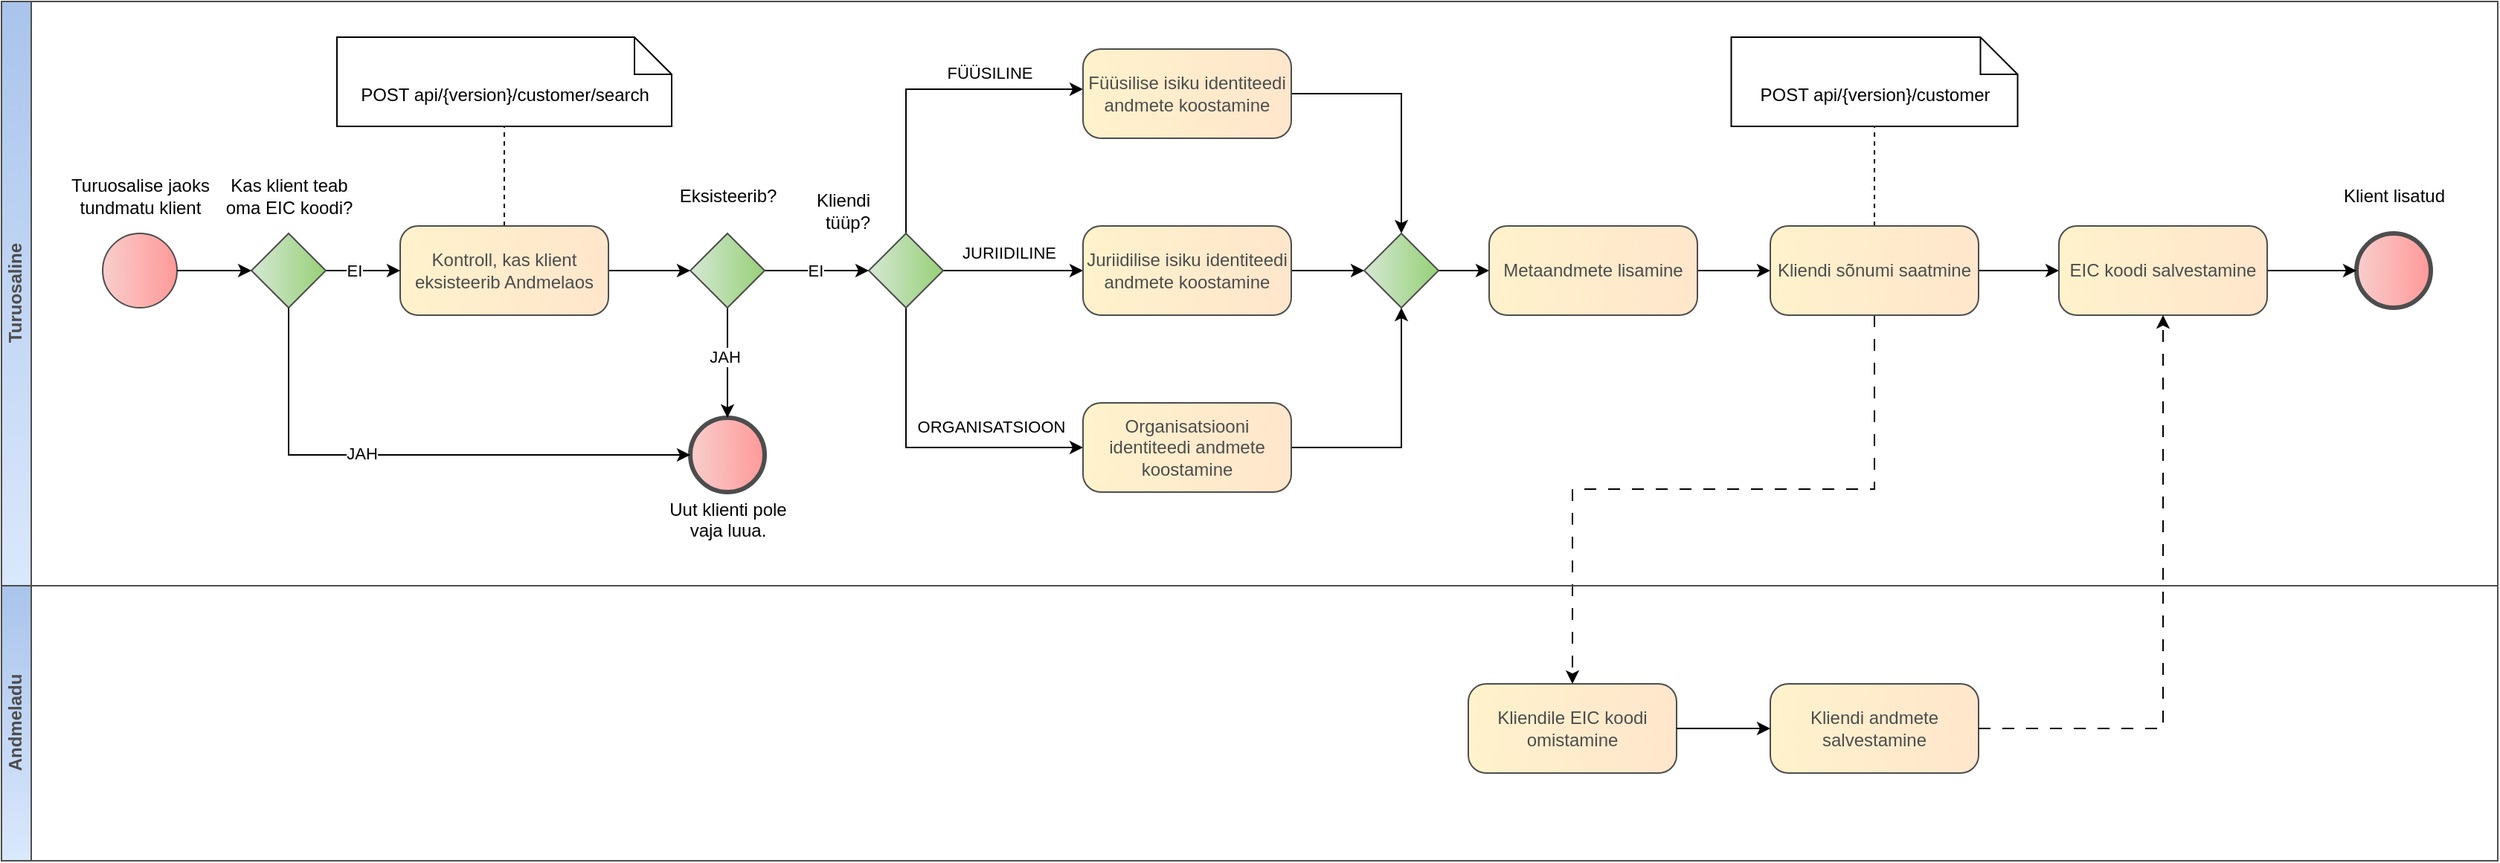 <mxfile version="22.1.21" type="device" pages="4">
  <diagram name="Kliendi registreerimine" id="mWgLWQcJlh2I8fbo6CLW">
    <mxGraphModel dx="2583" dy="1278" grid="0" gridSize="10" guides="1" tooltips="1" connect="1" arrows="1" fold="1" page="0" pageScale="1" pageWidth="827" pageHeight="1169" math="0" shadow="0">
      <root>
        <mxCell id="0" />
        <mxCell id="1" parent="0" />
        <mxCell id="TB3dERif4_N3oKX3jccL-1" value="Turuosalise jaoks&lt;br&gt;tundmatu klient" style="points=[[0.145,0.145,0],[0.5,0,0],[0.855,0.145,0],[1,0.5,0],[0.855,0.855,0],[0.5,1,0],[0.145,0.855,0],[0,0.5,0]];shape=mxgraph.bpmn.event;html=1;verticalLabelPosition=top;verticalAlign=middle;align=center;perimeter=ellipsePerimeter;outlineConnect=0;aspect=fixed;outline=standard;symbol=general;fillColor=#f8cecc;strokeColor=#4D4D4D;rounded=1;shadow=0;strokeWidth=1;gradientColor=#FF9999;gradientDirection=east;spacingBottom=0;labelPosition=center;" vertex="1" parent="1">
          <mxGeometry x="-132" y="271" width="50" height="50" as="geometry" />
        </mxCell>
        <mxCell id="TB3dERif4_N3oKX3jccL-2" value="Klient lisatud" style="points=[[0.145,0.145,0],[0.5,0,0],[0.855,0.145,0],[1,0.5,0],[0.855,0.855,0],[0.5,1,0],[0.145,0.855,0],[0,0.5,0]];shape=mxgraph.bpmn.event;html=1;verticalLabelPosition=top;labelBackgroundColor=#ffffff;verticalAlign=middle;align=center;perimeter=ellipsePerimeter;outlineConnect=0;aspect=fixed;outline=end;symbol=terminate2;fontFamily=Helvetica;fontSize=12;fontColor=#000000;fillColor=#f8cecc;strokeColor=#4D4D4D;rounded=1;shadow=0;strokeWidth=1;gradientColor=#FF9999;gradientDirection=east;spacing=0;spacingTop=0;spacingLeft=0;spacingBottom=0;labelPosition=center;" vertex="1" parent="1">
          <mxGeometry x="1383" y="271" width="50" height="50" as="geometry" />
        </mxCell>
        <mxCell id="TB3dERif4_N3oKX3jccL-3" value="POST api/{version}/customer/search" style="shape=note2;boundedLbl=1;whiteSpace=wrap;html=1;size=25;verticalAlign=top;align=center;" vertex="1" parent="1">
          <mxGeometry x="25.5" y="139" width="225" height="60" as="geometry" />
        </mxCell>
        <mxCell id="TB3dERif4_N3oKX3jccL-25" style="edgeStyle=orthogonalEdgeStyle;rounded=0;orthogonalLoop=1;jettySize=auto;html=1;" edge="1" parent="1" source="TB3dERif4_N3oKX3jccL-4" target="TB3dERif4_N3oKX3jccL-23">
          <mxGeometry relative="1" as="geometry" />
        </mxCell>
        <mxCell id="TB3dERif4_N3oKX3jccL-29" value="JURIIDILINE" style="edgeLabel;html=1;align=center;verticalAlign=middle;resizable=0;points=[];" vertex="1" connectable="0" parent="TB3dERif4_N3oKX3jccL-25">
          <mxGeometry x="-0.193" y="2" relative="1" as="geometry">
            <mxPoint x="6" y="-10" as="offset" />
          </mxGeometry>
        </mxCell>
        <mxCell id="TB3dERif4_N3oKX3jccL-26" style="edgeStyle=orthogonalEdgeStyle;rounded=0;orthogonalLoop=1;jettySize=auto;html=1;" edge="1" parent="1" source="TB3dERif4_N3oKX3jccL-4" target="TB3dERif4_N3oKX3jccL-22">
          <mxGeometry relative="1" as="geometry">
            <Array as="points">
              <mxPoint x="408" y="174" />
            </Array>
          </mxGeometry>
        </mxCell>
        <mxCell id="TB3dERif4_N3oKX3jccL-28" value="FÜÜSILINE" style="edgeLabel;html=1;align=center;verticalAlign=middle;resizable=0;points=[];" vertex="1" connectable="0" parent="TB3dERif4_N3oKX3jccL-26">
          <mxGeometry x="0.309" relative="1" as="geometry">
            <mxPoint x="11" y="-11" as="offset" />
          </mxGeometry>
        </mxCell>
        <mxCell id="TB3dERif4_N3oKX3jccL-27" style="edgeStyle=orthogonalEdgeStyle;rounded=0;orthogonalLoop=1;jettySize=auto;html=1;" edge="1" parent="1" source="TB3dERif4_N3oKX3jccL-4" target="TB3dERif4_N3oKX3jccL-24">
          <mxGeometry relative="1" as="geometry">
            <Array as="points">
              <mxPoint x="408" y="415" />
            </Array>
          </mxGeometry>
        </mxCell>
        <mxCell id="TB3dERif4_N3oKX3jccL-30" value="ORGANISATSIOON" style="edgeLabel;html=1;align=center;verticalAlign=middle;resizable=0;points=[];" vertex="1" connectable="0" parent="TB3dERif4_N3oKX3jccL-27">
          <mxGeometry x="0.312" relative="1" as="geometry">
            <mxPoint x="11" y="-14" as="offset" />
          </mxGeometry>
        </mxCell>
        <mxCell id="TB3dERif4_N3oKX3jccL-4" value="Kliendi&lt;br&gt;&amp;nbsp;tüüp?" style="points=[[0.25,0.25,0],[0.5,0,0],[0.75,0.25,0],[1,0.5,0],[0.75,0.75,0],[0.5,1,0],[0.25,0.75,0],[0,0.5,0]];shape=mxgraph.bpmn.gateway2;html=1;verticalLabelPosition=top;labelBackgroundColor=#ffffff;verticalAlign=bottom;align=right;perimeter=rhombusPerimeter;outlineConnect=0;outline=none;symbol=none;fontFamily=Helvetica;fontSize=12;fontColor=#000000;fillColor=#D5E8D4;strokeColor=#4D4D4D;rounded=0;shadow=0;gradientColor=#97D077;gradientDirection=east;spacing=0;labelPosition=left;" vertex="1" parent="1">
          <mxGeometry x="383" y="271" width="50" height="50" as="geometry" />
        </mxCell>
        <mxCell id="TB3dERif4_N3oKX3jccL-15" style="edgeStyle=orthogonalEdgeStyle;rounded=0;orthogonalLoop=1;jettySize=auto;html=1;" edge="1" parent="1" source="TB3dERif4_N3oKX3jccL-6" target="TB3dERif4_N3oKX3jccL-14">
          <mxGeometry relative="1" as="geometry" />
        </mxCell>
        <mxCell id="TB3dERif4_N3oKX3jccL-19" style="edgeStyle=orthogonalEdgeStyle;rounded=0;orthogonalLoop=1;jettySize=auto;html=1;dashed=1;endArrow=none;endFill=0;" edge="1" parent="1" source="TB3dERif4_N3oKX3jccL-6" target="TB3dERif4_N3oKX3jccL-3">
          <mxGeometry relative="1" as="geometry" />
        </mxCell>
        <mxCell id="TB3dERif4_N3oKX3jccL-6" value="Kontroll, kas klient eksisteerib Andmelaos" style="rounded=1;whiteSpace=wrap;html=1;arcSize=20;fillColor=#fff2cc;strokeColor=#4D4D4D;shadow=0;fontColor=#4D4D4D;gradientColor=#FFE6CC;gradientDirection=east;glass=0;collapsible=0;backgroundOutline=0;enumerate=0;labelBackgroundColor=none;labelBorderColor=none;strokeWidth=1;" vertex="1" parent="1">
          <mxGeometry x="68" y="266" width="140" height="60" as="geometry">
            <mxRectangle x="340" y="420" width="90" height="30" as="alternateBounds" />
          </mxGeometry>
        </mxCell>
        <mxCell id="TB3dERif4_N3oKX3jccL-12" style="edgeStyle=orthogonalEdgeStyle;rounded=0;orthogonalLoop=1;jettySize=auto;html=1;" edge="1" parent="1" source="TB3dERif4_N3oKX3jccL-7" target="TB3dERif4_N3oKX3jccL-6">
          <mxGeometry relative="1" as="geometry" />
        </mxCell>
        <mxCell id="TB3dERif4_N3oKX3jccL-13" value="EI" style="edgeLabel;html=1;align=center;verticalAlign=middle;resizable=0;points=[];" vertex="1" connectable="0" parent="TB3dERif4_N3oKX3jccL-12">
          <mxGeometry x="-0.255" relative="1" as="geometry">
            <mxPoint as="offset" />
          </mxGeometry>
        </mxCell>
        <mxCell id="TB3dERif4_N3oKX3jccL-7" value="Kas klient teab&lt;br&gt;oma EIC koodi?" style="points=[[0.25,0.25,0],[0.5,0,0],[0.75,0.25,0],[1,0.5,0],[0.75,0.75,0],[0.5,1,0],[0.25,0.75,0],[0,0.5,0]];shape=mxgraph.bpmn.gateway2;html=1;verticalLabelPosition=top;labelBackgroundColor=#ffffff;verticalAlign=middle;align=center;perimeter=rhombusPerimeter;outlineConnect=0;outline=none;symbol=none;fontFamily=Helvetica;fontSize=12;fontColor=#000000;fillColor=#D5E8D4;strokeColor=#4D4D4D;rounded=0;shadow=0;gradientColor=#97D077;gradientDirection=east;spacing=0;labelPosition=center;" vertex="1" parent="1">
          <mxGeometry x="-32" y="271" width="50" height="50" as="geometry" />
        </mxCell>
        <mxCell id="TB3dERif4_N3oKX3jccL-8" style="edgeStyle=orthogonalEdgeStyle;rounded=0;orthogonalLoop=1;jettySize=auto;html=1;entryX=0;entryY=0.5;entryDx=0;entryDy=0;entryPerimeter=0;" edge="1" parent="1" source="TB3dERif4_N3oKX3jccL-1" target="TB3dERif4_N3oKX3jccL-7">
          <mxGeometry relative="1" as="geometry" />
        </mxCell>
        <mxCell id="TB3dERif4_N3oKX3jccL-9" value="Uut klienti pole &lt;br&gt;vaja luua." style="points=[[0.145,0.145,0],[0.5,0,0],[0.855,0.145,0],[1,0.5,0],[0.855,0.855,0],[0.5,1,0],[0.145,0.855,0],[0,0.5,0]];shape=mxgraph.bpmn.event;html=1;verticalLabelPosition=bottom;labelBackgroundColor=#ffffff;verticalAlign=top;align=center;perimeter=ellipsePerimeter;outlineConnect=0;aspect=fixed;outline=end;symbol=terminate2;fontFamily=Helvetica;fontSize=12;fontColor=#000000;fillColor=#f8cecc;strokeColor=#4D4D4D;rounded=1;shadow=0;strokeWidth=1;gradientColor=#FF9999;gradientDirection=east;spacing=0;spacingTop=0;spacingLeft=0;spacingBottom=0;labelPosition=center;" vertex="1" parent="1">
          <mxGeometry x="263" y="395" width="50" height="50" as="geometry" />
        </mxCell>
        <mxCell id="TB3dERif4_N3oKX3jccL-10" style="edgeStyle=orthogonalEdgeStyle;rounded=0;orthogonalLoop=1;jettySize=auto;html=1;" edge="1" parent="1" source="TB3dERif4_N3oKX3jccL-7" target="TB3dERif4_N3oKX3jccL-9">
          <mxGeometry relative="1" as="geometry">
            <Array as="points">
              <mxPoint x="-7" y="420" />
            </Array>
          </mxGeometry>
        </mxCell>
        <mxCell id="TB3dERif4_N3oKX3jccL-11" value="JAH" style="edgeLabel;html=1;align=center;verticalAlign=middle;resizable=0;points=[];" vertex="1" connectable="0" parent="TB3dERif4_N3oKX3jccL-10">
          <mxGeometry x="-0.198" y="1" relative="1" as="geometry">
            <mxPoint as="offset" />
          </mxGeometry>
        </mxCell>
        <mxCell id="TB3dERif4_N3oKX3jccL-17" style="edgeStyle=orthogonalEdgeStyle;rounded=0;orthogonalLoop=1;jettySize=auto;html=1;" edge="1" parent="1" source="TB3dERif4_N3oKX3jccL-14" target="TB3dERif4_N3oKX3jccL-9">
          <mxGeometry relative="1" as="geometry" />
        </mxCell>
        <mxCell id="TB3dERif4_N3oKX3jccL-18" value="JAH" style="edgeLabel;html=1;align=center;verticalAlign=middle;resizable=0;points=[];" vertex="1" connectable="0" parent="TB3dERif4_N3oKX3jccL-17">
          <mxGeometry x="-0.114" y="-2" relative="1" as="geometry">
            <mxPoint as="offset" />
          </mxGeometry>
        </mxCell>
        <mxCell id="TB3dERif4_N3oKX3jccL-20" style="edgeStyle=orthogonalEdgeStyle;rounded=0;orthogonalLoop=1;jettySize=auto;html=1;" edge="1" parent="1" source="TB3dERif4_N3oKX3jccL-14" target="TB3dERif4_N3oKX3jccL-4">
          <mxGeometry relative="1" as="geometry" />
        </mxCell>
        <mxCell id="TB3dERif4_N3oKX3jccL-21" value="EI" style="edgeLabel;html=1;align=center;verticalAlign=middle;resizable=0;points=[];" vertex="1" connectable="0" parent="TB3dERif4_N3oKX3jccL-20">
          <mxGeometry x="-0.042" relative="1" as="geometry">
            <mxPoint as="offset" />
          </mxGeometry>
        </mxCell>
        <mxCell id="TB3dERif4_N3oKX3jccL-14" value="Eksisteerib?" style="points=[[0.25,0.25,0],[0.5,0,0],[0.75,0.25,0],[1,0.5,0],[0.75,0.75,0],[0.5,1,0],[0.25,0.75,0],[0,0.5,0]];shape=mxgraph.bpmn.gateway2;html=1;verticalLabelPosition=top;labelBackgroundColor=#ffffff;verticalAlign=middle;align=center;perimeter=rhombusPerimeter;outlineConnect=0;outline=none;symbol=none;fontFamily=Helvetica;fontSize=12;fontColor=#000000;fillColor=#D5E8D4;strokeColor=#4D4D4D;rounded=0;shadow=0;gradientColor=#97D077;gradientDirection=east;spacing=0;labelPosition=center;" vertex="1" parent="1">
          <mxGeometry x="263" y="271" width="50" height="50" as="geometry" />
        </mxCell>
        <mxCell id="TB3dERif4_N3oKX3jccL-47" style="edgeStyle=orthogonalEdgeStyle;rounded=0;orthogonalLoop=1;jettySize=auto;html=1;" edge="1" parent="1" source="TB3dERif4_N3oKX3jccL-22" target="TB3dERif4_N3oKX3jccL-45">
          <mxGeometry relative="1" as="geometry" />
        </mxCell>
        <mxCell id="TB3dERif4_N3oKX3jccL-22" value="Füüsilise isiku identiteedi andmete koostamine" style="rounded=1;whiteSpace=wrap;html=1;arcSize=20;fillColor=#fff2cc;strokeColor=#4D4D4D;shadow=0;fontColor=#4D4D4D;gradientColor=#FFE6CC;gradientDirection=east;glass=0;collapsible=0;backgroundOutline=0;enumerate=0;labelBackgroundColor=none;labelBorderColor=none;strokeWidth=1;" vertex="1" parent="1">
          <mxGeometry x="527" y="147" width="140" height="60" as="geometry">
            <mxRectangle x="340" y="420" width="90" height="30" as="alternateBounds" />
          </mxGeometry>
        </mxCell>
        <mxCell id="TB3dERif4_N3oKX3jccL-46" style="edgeStyle=orthogonalEdgeStyle;rounded=0;orthogonalLoop=1;jettySize=auto;html=1;" edge="1" parent="1" source="TB3dERif4_N3oKX3jccL-23" target="TB3dERif4_N3oKX3jccL-45">
          <mxGeometry relative="1" as="geometry" />
        </mxCell>
        <mxCell id="TB3dERif4_N3oKX3jccL-23" value="Juriidilise isiku identiteedi andmete koostamine" style="rounded=1;whiteSpace=wrap;html=1;arcSize=20;fillColor=#fff2cc;strokeColor=#4D4D4D;shadow=0;fontColor=#4D4D4D;gradientColor=#FFE6CC;gradientDirection=east;glass=0;collapsible=0;backgroundOutline=0;enumerate=0;labelBackgroundColor=none;labelBorderColor=none;strokeWidth=1;" vertex="1" parent="1">
          <mxGeometry x="527" y="266" width="140" height="60" as="geometry">
            <mxRectangle x="340" y="420" width="90" height="30" as="alternateBounds" />
          </mxGeometry>
        </mxCell>
        <mxCell id="TB3dERif4_N3oKX3jccL-48" style="edgeStyle=orthogonalEdgeStyle;rounded=0;orthogonalLoop=1;jettySize=auto;html=1;" edge="1" parent="1" source="TB3dERif4_N3oKX3jccL-24" target="TB3dERif4_N3oKX3jccL-45">
          <mxGeometry relative="1" as="geometry" />
        </mxCell>
        <mxCell id="TB3dERif4_N3oKX3jccL-24" value="Organisatsiooni identiteedi andmete koostamine" style="rounded=1;whiteSpace=wrap;html=1;arcSize=20;fillColor=#fff2cc;strokeColor=#4D4D4D;shadow=0;fontColor=#4D4D4D;gradientColor=#FFE6CC;gradientDirection=east;glass=0;collapsible=0;backgroundOutline=0;enumerate=0;labelBackgroundColor=none;labelBorderColor=none;strokeWidth=1;" vertex="1" parent="1">
          <mxGeometry x="527" y="385" width="140" height="60" as="geometry">
            <mxRectangle x="340" y="420" width="90" height="30" as="alternateBounds" />
          </mxGeometry>
        </mxCell>
        <mxCell id="TB3dERif4_N3oKX3jccL-35" style="edgeStyle=orthogonalEdgeStyle;rounded=0;orthogonalLoop=1;jettySize=auto;html=1;" edge="1" parent="1" source="TB3dERif4_N3oKX3jccL-31">
          <mxGeometry relative="1" as="geometry">
            <mxPoint x="822" y="107" as="targetPoint" />
          </mxGeometry>
        </mxCell>
        <mxCell id="TB3dERif4_N3oKX3jccL-36" value="JAH" style="edgeLabel;html=1;align=center;verticalAlign=middle;resizable=0;points=[];" vertex="1" connectable="0" parent="TB3dERif4_N3oKX3jccL-35">
          <mxGeometry x="-0.389" y="3" relative="1" as="geometry">
            <mxPoint as="offset" />
          </mxGeometry>
        </mxCell>
        <mxCell id="TB3dERif4_N3oKX3jccL-41" style="edgeStyle=orthogonalEdgeStyle;rounded=0;orthogonalLoop=1;jettySize=auto;html=1;" edge="1" parent="1" source="TB3dERif4_N3oKX3jccL-31">
          <mxGeometry relative="1" as="geometry">
            <mxPoint x="822" y="202" as="targetPoint" />
            <Array as="points">
              <mxPoint x="730" y="202" />
            </Array>
          </mxGeometry>
        </mxCell>
        <mxCell id="TB3dERif4_N3oKX3jccL-42" value="EI" style="edgeLabel;html=1;align=center;verticalAlign=middle;resizable=0;points=[];" vertex="1" connectable="0" parent="TB3dERif4_N3oKX3jccL-41">
          <mxGeometry x="-0.395" y="2" relative="1" as="geometry">
            <mxPoint as="offset" />
          </mxGeometry>
        </mxCell>
        <mxCell id="TB3dERif4_N3oKX3jccL-50" style="edgeStyle=orthogonalEdgeStyle;rounded=0;orthogonalLoop=1;jettySize=auto;html=1;" edge="1" parent="1" source="TB3dERif4_N3oKX3jccL-45" target="TB3dERif4_N3oKX3jccL-49">
          <mxGeometry relative="1" as="geometry" />
        </mxCell>
        <mxCell id="TB3dERif4_N3oKX3jccL-45" value="" style="points=[[0.25,0.25,0],[0.5,0,0],[0.75,0.25,0],[1,0.5,0],[0.75,0.75,0],[0.5,1,0],[0.25,0.75,0],[0,0.5,0]];shape=mxgraph.bpmn.gateway2;html=1;verticalLabelPosition=top;labelBackgroundColor=#ffffff;verticalAlign=middle;align=center;perimeter=rhombusPerimeter;outlineConnect=0;outline=none;symbol=none;fontFamily=Helvetica;fontSize=12;fontColor=#000000;fillColor=#D5E8D4;strokeColor=#4D4D4D;rounded=0;shadow=0;gradientColor=#97D077;gradientDirection=east;spacing=0;labelPosition=center;" vertex="1" parent="1">
          <mxGeometry x="716" y="271" width="50" height="50" as="geometry" />
        </mxCell>
        <mxCell id="TB3dERif4_N3oKX3jccL-52" style="edgeStyle=orthogonalEdgeStyle;rounded=0;orthogonalLoop=1;jettySize=auto;html=1;" edge="1" parent="1" source="TB3dERif4_N3oKX3jccL-49" target="TB3dERif4_N3oKX3jccL-51">
          <mxGeometry relative="1" as="geometry" />
        </mxCell>
        <mxCell id="TB3dERif4_N3oKX3jccL-49" value="Metaandmete lisamine" style="rounded=1;whiteSpace=wrap;html=1;arcSize=20;fillColor=#fff2cc;strokeColor=#4D4D4D;shadow=0;fontColor=#4D4D4D;gradientColor=#FFE6CC;gradientDirection=east;glass=0;collapsible=0;backgroundOutline=0;enumerate=0;labelBackgroundColor=none;labelBorderColor=none;strokeWidth=1;" vertex="1" parent="1">
          <mxGeometry x="800" y="266" width="140" height="60" as="geometry">
            <mxRectangle x="340" y="420" width="90" height="30" as="alternateBounds" />
          </mxGeometry>
        </mxCell>
        <mxCell id="TB3dERif4_N3oKX3jccL-54" style="edgeStyle=orthogonalEdgeStyle;rounded=0;orthogonalLoop=1;jettySize=auto;html=1;" edge="1" parent="1" source="TB3dERif4_N3oKX3jccL-51" target="TB3dERif4_N3oKX3jccL-53">
          <mxGeometry relative="1" as="geometry" />
        </mxCell>
        <mxCell id="TB3dERif4_N3oKX3jccL-58" style="edgeStyle=orthogonalEdgeStyle;rounded=0;orthogonalLoop=1;jettySize=auto;html=1;endArrow=none;dashed=1;endFill=0;" edge="1" parent="1" source="TB3dERif4_N3oKX3jccL-51" target="TB3dERif4_N3oKX3jccL-57">
          <mxGeometry relative="1" as="geometry" />
        </mxCell>
        <mxCell id="TB3dERif4_N3oKX3jccL-63" style="edgeStyle=orthogonalEdgeStyle;rounded=0;orthogonalLoop=1;jettySize=auto;html=1;entryX=0.5;entryY=0;entryDx=0;entryDy=0;dashed=1;dashPattern=8 8;" edge="1" parent="1" source="TB3dERif4_N3oKX3jccL-51" target="TB3dERif4_N3oKX3jccL-61">
          <mxGeometry relative="1" as="geometry">
            <Array as="points">
              <mxPoint x="1059" y="443" />
              <mxPoint x="856" y="443" />
            </Array>
          </mxGeometry>
        </mxCell>
        <mxCell id="TB3dERif4_N3oKX3jccL-51" value="Kliendi sõnumi saatmine" style="rounded=1;whiteSpace=wrap;html=1;arcSize=20;fillColor=#fff2cc;strokeColor=#4D4D4D;shadow=0;fontColor=#4D4D4D;gradientColor=#FFE6CC;gradientDirection=east;glass=0;collapsible=0;backgroundOutline=0;enumerate=0;labelBackgroundColor=none;labelBorderColor=none;strokeWidth=1;" vertex="1" parent="1">
          <mxGeometry x="989" y="266" width="140" height="60" as="geometry">
            <mxRectangle x="340" y="420" width="90" height="30" as="alternateBounds" />
          </mxGeometry>
        </mxCell>
        <mxCell id="TB3dERif4_N3oKX3jccL-55" style="edgeStyle=orthogonalEdgeStyle;rounded=0;orthogonalLoop=1;jettySize=auto;html=1;" edge="1" parent="1" source="TB3dERif4_N3oKX3jccL-53" target="TB3dERif4_N3oKX3jccL-2">
          <mxGeometry relative="1" as="geometry" />
        </mxCell>
        <mxCell id="TB3dERif4_N3oKX3jccL-53" value="EIC koodi salvestamine" style="rounded=1;whiteSpace=wrap;html=1;arcSize=20;fillColor=#fff2cc;strokeColor=#4D4D4D;shadow=0;fontColor=#4D4D4D;gradientColor=#FFE6CC;gradientDirection=east;glass=0;collapsible=0;backgroundOutline=0;enumerate=0;labelBackgroundColor=none;labelBorderColor=none;strokeWidth=1;" vertex="1" parent="1">
          <mxGeometry x="1183" y="266" width="140" height="60" as="geometry">
            <mxRectangle x="340" y="420" width="90" height="30" as="alternateBounds" />
          </mxGeometry>
        </mxCell>
        <mxCell id="TB3dERif4_N3oKX3jccL-56" value="Turuosaline" style="swimlane;html=1;horizontal=0;startSize=20;strokeColor=#4D4D4D;fillColor=#dae8fc;connectable=0;allowArrows=0;recursiveResize=0;fontColor=#4D4D4D;gradientColor=#A9C4EB;gradientDirection=north;rotation=0;" vertex="1" parent="1">
          <mxGeometry x="-200" y="115" width="1678" height="393" as="geometry" />
        </mxCell>
        <mxCell id="TB3dERif4_N3oKX3jccL-57" value="POST api/{version}/customer" style="shape=note2;boundedLbl=1;whiteSpace=wrap;html=1;size=25;verticalAlign=top;align=center;" vertex="1" parent="1">
          <mxGeometry x="962.75" y="139" width="192.5" height="60" as="geometry" />
        </mxCell>
        <mxCell id="TB3dERif4_N3oKX3jccL-59" value="Andmeladu" style="swimlane;html=1;horizontal=0;startSize=20;strokeColor=#4D4D4D;fillColor=#dae8fc;connectable=0;allowArrows=0;recursiveResize=0;fontColor=#4D4D4D;gradientColor=#A9C4EB;gradientDirection=north;rotation=0;" vertex="1" parent="1">
          <mxGeometry x="-200" y="508" width="1678" height="185" as="geometry" />
        </mxCell>
        <mxCell id="TB3dERif4_N3oKX3jccL-61" value="Kliendile EIC koodi omistamine" style="rounded=1;whiteSpace=wrap;html=1;arcSize=20;fillColor=#fff2cc;strokeColor=#4D4D4D;shadow=0;fontColor=#4D4D4D;gradientColor=#FFE6CC;gradientDirection=east;glass=0;collapsible=0;backgroundOutline=0;enumerate=0;labelBackgroundColor=none;labelBorderColor=none;strokeWidth=1;" vertex="1" parent="TB3dERif4_N3oKX3jccL-59">
          <mxGeometry x="986" y="66" width="140" height="60" as="geometry">
            <mxRectangle x="340" y="420" width="90" height="30" as="alternateBounds" />
          </mxGeometry>
        </mxCell>
        <mxCell id="TB3dERif4_N3oKX3jccL-60" value="Kliendi andmete salvestamine" style="rounded=1;whiteSpace=wrap;html=1;arcSize=20;fillColor=#fff2cc;strokeColor=#4D4D4D;shadow=0;fontColor=#4D4D4D;gradientColor=#FFE6CC;gradientDirection=east;glass=0;collapsible=0;backgroundOutline=0;enumerate=0;labelBackgroundColor=none;labelBorderColor=none;strokeWidth=1;" vertex="1" parent="TB3dERif4_N3oKX3jccL-59">
          <mxGeometry x="1189" y="66" width="140" height="60" as="geometry">
            <mxRectangle x="340" y="420" width="90" height="30" as="alternateBounds" />
          </mxGeometry>
        </mxCell>
        <mxCell id="TB3dERif4_N3oKX3jccL-62" style="edgeStyle=orthogonalEdgeStyle;rounded=0;orthogonalLoop=1;jettySize=auto;html=1;" edge="1" parent="TB3dERif4_N3oKX3jccL-59" source="TB3dERif4_N3oKX3jccL-61" target="TB3dERif4_N3oKX3jccL-60">
          <mxGeometry relative="1" as="geometry" />
        </mxCell>
        <mxCell id="TB3dERif4_N3oKX3jccL-64" style="edgeStyle=orthogonalEdgeStyle;rounded=0;orthogonalLoop=1;jettySize=auto;html=1;entryX=0.5;entryY=1;entryDx=0;entryDy=0;dashed=1;dashPattern=8 8;" edge="1" parent="1" source="TB3dERif4_N3oKX3jccL-60" target="TB3dERif4_N3oKX3jccL-53">
          <mxGeometry relative="1" as="geometry" />
        </mxCell>
      </root>
    </mxGraphModel>
  </diagram>
  <diagram name="Kliendi metaandmete uuendamine" id="LEnXPuJu4eGvkesWXsJj">
    <mxGraphModel dx="2285" dy="1104" grid="0" gridSize="10" guides="1" tooltips="1" connect="1" arrows="1" fold="1" page="0" pageScale="1" pageWidth="827" pageHeight="1169" math="0" shadow="0">
      <root>
        <mxCell id="HPsp6p7zgTcd08chwvxk-0" />
        <mxCell id="HPsp6p7zgTcd08chwvxk-1" parent="HPsp6p7zgTcd08chwvxk-0" />
        <mxCell id="HPsp6p7zgTcd08chwvxk-2" value="Kliendi metaandmed&lt;br&gt;on muutunud" style="points=[[0.145,0.145,0],[0.5,0,0],[0.855,0.145,0],[1,0.5,0],[0.855,0.855,0],[0.5,1,0],[0.145,0.855,0],[0,0.5,0]];shape=mxgraph.bpmn.event;html=1;verticalLabelPosition=top;verticalAlign=middle;align=center;perimeter=ellipsePerimeter;outlineConnect=0;aspect=fixed;outline=standard;symbol=general;fillColor=#f8cecc;strokeColor=#4D4D4D;rounded=1;shadow=0;strokeWidth=1;gradientColor=#FF9999;gradientDirection=east;spacingBottom=0;labelPosition=center;" vertex="1" parent="HPsp6p7zgTcd08chwvxk-1">
          <mxGeometry x="-132" y="271" width="50" height="50" as="geometry" />
        </mxCell>
        <mxCell id="HPsp6p7zgTcd08chwvxk-3" value="Metaandmed&lt;br&gt;uuendatud" style="points=[[0.145,0.145,0],[0.5,0,0],[0.855,0.145,0],[1,0.5,0],[0.855,0.855,0],[0.5,1,0],[0.145,0.855,0],[0,0.5,0]];shape=mxgraph.bpmn.event;html=1;verticalLabelPosition=top;labelBackgroundColor=#ffffff;verticalAlign=middle;align=center;perimeter=ellipsePerimeter;outlineConnect=0;aspect=fixed;outline=end;symbol=terminate2;fontFamily=Helvetica;fontSize=12;fontColor=#000000;fillColor=#f8cecc;strokeColor=#4D4D4D;rounded=1;shadow=0;strokeWidth=1;gradientColor=#FF9999;gradientDirection=east;spacing=0;spacingTop=0;spacingLeft=0;spacingBottom=0;labelPosition=center;" vertex="1" parent="HPsp6p7zgTcd08chwvxk-1">
          <mxGeometry x="403" y="271" width="50" height="50" as="geometry" />
        </mxCell>
        <mxCell id="HPsp6p7zgTcd08chwvxk-18" style="edgeStyle=orthogonalEdgeStyle;rounded=0;orthogonalLoop=1;jettySize=auto;html=1;" edge="1" parent="HPsp6p7zgTcd08chwvxk-1" source="HPsp6p7zgTcd08chwvxk-2" target="uwSM1qBKkvlPGPC0ikvZ-0">
          <mxGeometry relative="1" as="geometry">
            <mxPoint x="-32" y="296" as="targetPoint" />
          </mxGeometry>
        </mxCell>
        <mxCell id="HPsp6p7zgTcd08chwvxk-33" style="edgeStyle=orthogonalEdgeStyle;rounded=0;orthogonalLoop=1;jettySize=auto;html=1;" edge="1" parent="HPsp6p7zgTcd08chwvxk-1">
          <mxGeometry relative="1" as="geometry">
            <mxPoint x="822" y="107" as="targetPoint" />
          </mxGeometry>
        </mxCell>
        <mxCell id="HPsp6p7zgTcd08chwvxk-34" value="JAH" style="edgeLabel;html=1;align=center;verticalAlign=middle;resizable=0;points=[];" vertex="1" connectable="0" parent="HPsp6p7zgTcd08chwvxk-33">
          <mxGeometry x="-0.389" y="3" relative="1" as="geometry">
            <mxPoint as="offset" />
          </mxGeometry>
        </mxCell>
        <mxCell id="HPsp6p7zgTcd08chwvxk-35" style="edgeStyle=orthogonalEdgeStyle;rounded=0;orthogonalLoop=1;jettySize=auto;html=1;" edge="1" parent="HPsp6p7zgTcd08chwvxk-1">
          <mxGeometry relative="1" as="geometry">
            <mxPoint x="822" y="202" as="targetPoint" />
            <Array as="points">
              <mxPoint x="730" y="202" />
            </Array>
          </mxGeometry>
        </mxCell>
        <mxCell id="HPsp6p7zgTcd08chwvxk-36" value="EI" style="edgeLabel;html=1;align=center;verticalAlign=middle;resizable=0;points=[];" vertex="1" connectable="0" parent="HPsp6p7zgTcd08chwvxk-35">
          <mxGeometry x="-0.395" y="2" relative="1" as="geometry">
            <mxPoint as="offset" />
          </mxGeometry>
        </mxCell>
        <mxCell id="HPsp6p7zgTcd08chwvxk-41" style="edgeStyle=orthogonalEdgeStyle;rounded=0;orthogonalLoop=1;jettySize=auto;html=1;" edge="1" parent="HPsp6p7zgTcd08chwvxk-1" source="HPsp6p7zgTcd08chwvxk-44" target="HPsp6p7zgTcd08chwvxk-3">
          <mxGeometry relative="1" as="geometry">
            <mxPoint x="403" y="296" as="targetPoint" />
          </mxGeometry>
        </mxCell>
        <mxCell id="HPsp6p7zgTcd08chwvxk-42" style="edgeStyle=orthogonalEdgeStyle;rounded=0;orthogonalLoop=1;jettySize=auto;html=1;endArrow=none;dashed=1;endFill=0;" edge="1" parent="HPsp6p7zgTcd08chwvxk-1" source="HPsp6p7zgTcd08chwvxk-44" target="HPsp6p7zgTcd08chwvxk-48">
          <mxGeometry relative="1" as="geometry" />
        </mxCell>
        <mxCell id="HPsp6p7zgTcd08chwvxk-44" value="Kliendi sõnumi saatmine" style="rounded=1;whiteSpace=wrap;html=1;arcSize=20;fillColor=#fff2cc;strokeColor=#4D4D4D;shadow=0;fontColor=#4D4D4D;gradientColor=#FFE6CC;gradientDirection=east;glass=0;collapsible=0;backgroundOutline=0;enumerate=0;labelBackgroundColor=none;labelBorderColor=none;strokeWidth=1;" vertex="1" parent="HPsp6p7zgTcd08chwvxk-1">
          <mxGeometry x="209" y="266" width="140" height="60" as="geometry">
            <mxRectangle x="340" y="420" width="90" height="30" as="alternateBounds" />
          </mxGeometry>
        </mxCell>
        <mxCell id="HPsp6p7zgTcd08chwvxk-47" value="Turuosaline" style="swimlane;html=1;horizontal=0;startSize=20;strokeColor=#4D4D4D;fillColor=#dae8fc;connectable=0;allowArrows=0;recursiveResize=0;fontColor=#4D4D4D;gradientColor=#A9C4EB;gradientDirection=north;rotation=0;container=0;" vertex="1" parent="HPsp6p7zgTcd08chwvxk-1">
          <mxGeometry x="-200" y="138" width="697" height="235" as="geometry" />
        </mxCell>
        <mxCell id="HPsp6p7zgTcd08chwvxk-48" value="PUT api/{version}/customer" style="shape=note2;boundedLbl=1;whiteSpace=wrap;html=1;size=25;verticalAlign=top;align=center;" vertex="1" parent="HPsp6p7zgTcd08chwvxk-1">
          <mxGeometry x="182.75" y="169" width="192.5" height="60" as="geometry" />
        </mxCell>
        <mxCell id="uwSM1qBKkvlPGPC0ikvZ-1" style="edgeStyle=orthogonalEdgeStyle;rounded=0;orthogonalLoop=1;jettySize=auto;html=1;" edge="1" parent="HPsp6p7zgTcd08chwvxk-1" source="uwSM1qBKkvlPGPC0ikvZ-0" target="HPsp6p7zgTcd08chwvxk-44">
          <mxGeometry relative="1" as="geometry" />
        </mxCell>
        <mxCell id="uwSM1qBKkvlPGPC0ikvZ-0" value="Metaandmete täiendamine" style="rounded=1;whiteSpace=wrap;html=1;arcSize=20;fillColor=#fff2cc;strokeColor=#4D4D4D;shadow=0;fontColor=#4D4D4D;gradientColor=#FFE6CC;gradientDirection=east;glass=0;collapsible=0;backgroundOutline=0;enumerate=0;labelBackgroundColor=none;labelBorderColor=none;strokeWidth=1;" vertex="1" parent="HPsp6p7zgTcd08chwvxk-1">
          <mxGeometry x="-8" y="266" width="140" height="60" as="geometry">
            <mxRectangle x="340" y="420" width="90" height="30" as="alternateBounds" />
          </mxGeometry>
        </mxCell>
      </root>
    </mxGraphModel>
  </diagram>
  <diagram name="Register customer" id="VZ1j3GINET6wBleXBIyH">
    <mxGraphModel dx="3165" dy="1619" grid="0" gridSize="10" guides="1" tooltips="1" connect="1" arrows="1" fold="1" page="0" pageScale="1" pageWidth="827" pageHeight="1169" math="0" shadow="0">
      <root>
        <mxCell id="LUMWKoYz0NdkzmZwDDgq-0" />
        <mxCell id="LUMWKoYz0NdkzmZwDDgq-1" parent="LUMWKoYz0NdkzmZwDDgq-0" />
        <mxCell id="LUMWKoYz0NdkzmZwDDgq-2" value="New customer&lt;br&gt;for market&lt;br&gt;participant" style="points=[[0.145,0.145,0],[0.5,0,0],[0.855,0.145,0],[1,0.5,0],[0.855,0.855,0],[0.5,1,0],[0.145,0.855,0],[0,0.5,0]];shape=mxgraph.bpmn.event;html=1;verticalLabelPosition=top;verticalAlign=middle;align=center;perimeter=ellipsePerimeter;outlineConnect=0;aspect=fixed;outline=standard;symbol=general;fillColor=#f8cecc;strokeColor=#4D4D4D;rounded=1;shadow=0;strokeWidth=1;gradientColor=#FF9999;gradientDirection=east;spacingBottom=0;labelPosition=center;" vertex="1" parent="LUMWKoYz0NdkzmZwDDgq-1">
          <mxGeometry x="-132" y="271" width="50" height="50" as="geometry" />
        </mxCell>
        <mxCell id="LUMWKoYz0NdkzmZwDDgq-3" value="Customer added" style="points=[[0.145,0.145,0],[0.5,0,0],[0.855,0.145,0],[1,0.5,0],[0.855,0.855,0],[0.5,1,0],[0.145,0.855,0],[0,0.5,0]];shape=mxgraph.bpmn.event;html=1;verticalLabelPosition=top;labelBackgroundColor=#ffffff;verticalAlign=middle;align=center;perimeter=ellipsePerimeter;outlineConnect=0;aspect=fixed;outline=end;symbol=terminate2;fontFamily=Helvetica;fontSize=12;fontColor=#000000;fillColor=#f8cecc;strokeColor=#4D4D4D;rounded=1;shadow=0;strokeWidth=1;gradientColor=#FF9999;gradientDirection=east;spacing=0;spacingTop=0;spacingLeft=0;spacingBottom=0;labelPosition=center;" vertex="1" parent="LUMWKoYz0NdkzmZwDDgq-1">
          <mxGeometry x="1383" y="271" width="50" height="50" as="geometry" />
        </mxCell>
        <mxCell id="LUMWKoYz0NdkzmZwDDgq-4" value="POST api/{version}/customer/search" style="shape=note2;boundedLbl=1;whiteSpace=wrap;html=1;size=25;verticalAlign=top;align=center;" vertex="1" parent="LUMWKoYz0NdkzmZwDDgq-1">
          <mxGeometry x="25.5" y="139" width="225" height="60" as="geometry" />
        </mxCell>
        <mxCell id="LUMWKoYz0NdkzmZwDDgq-5" style="edgeStyle=orthogonalEdgeStyle;rounded=0;orthogonalLoop=1;jettySize=auto;html=1;" edge="1" parent="LUMWKoYz0NdkzmZwDDgq-1" source="LUMWKoYz0NdkzmZwDDgq-11" target="LUMWKoYz0NdkzmZwDDgq-30">
          <mxGeometry relative="1" as="geometry" />
        </mxCell>
        <mxCell id="LUMWKoYz0NdkzmZwDDgq-6" value="LEGAL" style="edgeLabel;html=1;align=center;verticalAlign=middle;resizable=0;points=[];" vertex="1" connectable="0" parent="LUMWKoYz0NdkzmZwDDgq-5">
          <mxGeometry x="-0.193" y="2" relative="1" as="geometry">
            <mxPoint x="6" y="-10" as="offset" />
          </mxGeometry>
        </mxCell>
        <mxCell id="LUMWKoYz0NdkzmZwDDgq-7" style="edgeStyle=orthogonalEdgeStyle;rounded=0;orthogonalLoop=1;jettySize=auto;html=1;" edge="1" parent="LUMWKoYz0NdkzmZwDDgq-1" source="LUMWKoYz0NdkzmZwDDgq-11" target="LUMWKoYz0NdkzmZwDDgq-28">
          <mxGeometry relative="1" as="geometry">
            <Array as="points">
              <mxPoint x="408" y="174" />
            </Array>
          </mxGeometry>
        </mxCell>
        <mxCell id="LUMWKoYz0NdkzmZwDDgq-8" value="PHYSICAL" style="edgeLabel;html=1;align=center;verticalAlign=middle;resizable=0;points=[];" vertex="1" connectable="0" parent="LUMWKoYz0NdkzmZwDDgq-7">
          <mxGeometry x="0.309" relative="1" as="geometry">
            <mxPoint x="11" y="-11" as="offset" />
          </mxGeometry>
        </mxCell>
        <mxCell id="LUMWKoYz0NdkzmZwDDgq-9" style="edgeStyle=orthogonalEdgeStyle;rounded=0;orthogonalLoop=1;jettySize=auto;html=1;" edge="1" parent="LUMWKoYz0NdkzmZwDDgq-1" source="LUMWKoYz0NdkzmZwDDgq-11" target="LUMWKoYz0NdkzmZwDDgq-32">
          <mxGeometry relative="1" as="geometry">
            <Array as="points">
              <mxPoint x="408" y="415" />
            </Array>
          </mxGeometry>
        </mxCell>
        <mxCell id="LUMWKoYz0NdkzmZwDDgq-10" value="ORGANIZATION" style="edgeLabel;html=1;align=center;verticalAlign=middle;resizable=0;points=[];" vertex="1" connectable="0" parent="LUMWKoYz0NdkzmZwDDgq-9">
          <mxGeometry x="0.312" relative="1" as="geometry">
            <mxPoint x="11" y="-14" as="offset" />
          </mxGeometry>
        </mxCell>
        <mxCell id="LUMWKoYz0NdkzmZwDDgq-11" value="Customer&lt;br&gt;type?" style="points=[[0.25,0.25,0],[0.5,0,0],[0.75,0.25,0],[1,0.5,0],[0.75,0.75,0],[0.5,1,0],[0.25,0.75,0],[0,0.5,0]];shape=mxgraph.bpmn.gateway2;html=1;verticalLabelPosition=top;labelBackgroundColor=#ffffff;verticalAlign=bottom;align=right;perimeter=rhombusPerimeter;outlineConnect=0;outline=none;symbol=none;fontFamily=Helvetica;fontSize=12;fontColor=#000000;fillColor=#D5E8D4;strokeColor=#4D4D4D;rounded=0;shadow=0;gradientColor=#97D077;gradientDirection=east;spacing=0;labelPosition=left;" vertex="1" parent="LUMWKoYz0NdkzmZwDDgq-1">
          <mxGeometry x="383" y="271" width="50" height="50" as="geometry" />
        </mxCell>
        <mxCell id="LUMWKoYz0NdkzmZwDDgq-12" style="edgeStyle=orthogonalEdgeStyle;rounded=0;orthogonalLoop=1;jettySize=auto;html=1;" edge="1" parent="LUMWKoYz0NdkzmZwDDgq-1" source="LUMWKoYz0NdkzmZwDDgq-14" target="LUMWKoYz0NdkzmZwDDgq-26">
          <mxGeometry relative="1" as="geometry" />
        </mxCell>
        <mxCell id="LUMWKoYz0NdkzmZwDDgq-13" style="edgeStyle=orthogonalEdgeStyle;rounded=0;orthogonalLoop=1;jettySize=auto;html=1;dashed=1;endArrow=none;endFill=0;" edge="1" parent="LUMWKoYz0NdkzmZwDDgq-1" source="LUMWKoYz0NdkzmZwDDgq-14" target="LUMWKoYz0NdkzmZwDDgq-4">
          <mxGeometry relative="1" as="geometry" />
        </mxCell>
        <mxCell id="LUMWKoYz0NdkzmZwDDgq-14" value="Check if customer exists in Datahub" style="rounded=1;whiteSpace=wrap;html=1;arcSize=20;fillColor=#fff2cc;strokeColor=#4D4D4D;shadow=0;fontColor=#4D4D4D;gradientColor=#FFE6CC;gradientDirection=east;glass=0;collapsible=0;backgroundOutline=0;enumerate=0;labelBackgroundColor=none;labelBorderColor=none;strokeWidth=1;" vertex="1" parent="LUMWKoYz0NdkzmZwDDgq-1">
          <mxGeometry x="68" y="266" width="140" height="60" as="geometry">
            <mxRectangle x="340" y="420" width="90" height="30" as="alternateBounds" />
          </mxGeometry>
        </mxCell>
        <mxCell id="LUMWKoYz0NdkzmZwDDgq-15" style="edgeStyle=orthogonalEdgeStyle;rounded=0;orthogonalLoop=1;jettySize=auto;html=1;" edge="1" parent="LUMWKoYz0NdkzmZwDDgq-1" source="LUMWKoYz0NdkzmZwDDgq-17" target="LUMWKoYz0NdkzmZwDDgq-14">
          <mxGeometry relative="1" as="geometry" />
        </mxCell>
        <mxCell id="LUMWKoYz0NdkzmZwDDgq-16" value="NO" style="edgeLabel;html=1;align=center;verticalAlign=middle;resizable=0;points=[];" vertex="1" connectable="0" parent="LUMWKoYz0NdkzmZwDDgq-15">
          <mxGeometry x="-0.255" relative="1" as="geometry">
            <mxPoint as="offset" />
          </mxGeometry>
        </mxCell>
        <mxCell id="LUMWKoYz0NdkzmZwDDgq-17" value="Customer knows its&lt;br&gt;EIC code?" style="points=[[0.25,0.25,0],[0.5,0,0],[0.75,0.25,0],[1,0.5,0],[0.75,0.75,0],[0.5,1,0],[0.25,0.75,0],[0,0.5,0]];shape=mxgraph.bpmn.gateway2;html=1;verticalLabelPosition=top;labelBackgroundColor=#ffffff;verticalAlign=middle;align=center;perimeter=rhombusPerimeter;outlineConnect=0;outline=none;symbol=none;fontFamily=Helvetica;fontSize=12;fontColor=#000000;fillColor=#D5E8D4;strokeColor=#4D4D4D;rounded=0;shadow=0;gradientColor=#97D077;gradientDirection=east;spacing=0;labelPosition=center;" vertex="1" parent="LUMWKoYz0NdkzmZwDDgq-1">
          <mxGeometry x="-32" y="271" width="50" height="50" as="geometry" />
        </mxCell>
        <mxCell id="LUMWKoYz0NdkzmZwDDgq-18" style="edgeStyle=orthogonalEdgeStyle;rounded=0;orthogonalLoop=1;jettySize=auto;html=1;entryX=0;entryY=0.5;entryDx=0;entryDy=0;entryPerimeter=0;" edge="1" parent="LUMWKoYz0NdkzmZwDDgq-1" source="LUMWKoYz0NdkzmZwDDgq-2" target="LUMWKoYz0NdkzmZwDDgq-17">
          <mxGeometry relative="1" as="geometry" />
        </mxCell>
        <mxCell id="LUMWKoYz0NdkzmZwDDgq-19" value="Uut klienti pole &lt;br&gt;vaja luua." style="points=[[0.145,0.145,0],[0.5,0,0],[0.855,0.145,0],[1,0.5,0],[0.855,0.855,0],[0.5,1,0],[0.145,0.855,0],[0,0.5,0]];shape=mxgraph.bpmn.event;html=1;verticalLabelPosition=bottom;labelBackgroundColor=#ffffff;verticalAlign=top;align=center;perimeter=ellipsePerimeter;outlineConnect=0;aspect=fixed;outline=end;symbol=terminate2;fontFamily=Helvetica;fontSize=12;fontColor=#000000;fillColor=#f8cecc;strokeColor=#4D4D4D;rounded=1;shadow=0;strokeWidth=1;gradientColor=#FF9999;gradientDirection=east;spacing=0;spacingTop=0;spacingLeft=0;spacingBottom=0;labelPosition=center;" vertex="1" parent="LUMWKoYz0NdkzmZwDDgq-1">
          <mxGeometry x="263" y="395" width="50" height="50" as="geometry" />
        </mxCell>
        <mxCell id="LUMWKoYz0NdkzmZwDDgq-20" style="edgeStyle=orthogonalEdgeStyle;rounded=0;orthogonalLoop=1;jettySize=auto;html=1;" edge="1" parent="LUMWKoYz0NdkzmZwDDgq-1" source="LUMWKoYz0NdkzmZwDDgq-17" target="LUMWKoYz0NdkzmZwDDgq-19">
          <mxGeometry relative="1" as="geometry">
            <Array as="points">
              <mxPoint x="-7" y="420" />
            </Array>
          </mxGeometry>
        </mxCell>
        <mxCell id="LUMWKoYz0NdkzmZwDDgq-21" value="YES" style="edgeLabel;html=1;align=center;verticalAlign=middle;resizable=0;points=[];" vertex="1" connectable="0" parent="LUMWKoYz0NdkzmZwDDgq-20">
          <mxGeometry x="-0.198" y="1" relative="1" as="geometry">
            <mxPoint as="offset" />
          </mxGeometry>
        </mxCell>
        <mxCell id="LUMWKoYz0NdkzmZwDDgq-22" style="edgeStyle=orthogonalEdgeStyle;rounded=0;orthogonalLoop=1;jettySize=auto;html=1;" edge="1" parent="LUMWKoYz0NdkzmZwDDgq-1" source="LUMWKoYz0NdkzmZwDDgq-26" target="LUMWKoYz0NdkzmZwDDgq-19">
          <mxGeometry relative="1" as="geometry" />
        </mxCell>
        <mxCell id="LUMWKoYz0NdkzmZwDDgq-23" value="YES" style="edgeLabel;html=1;align=center;verticalAlign=middle;resizable=0;points=[];" vertex="1" connectable="0" parent="LUMWKoYz0NdkzmZwDDgq-22">
          <mxGeometry x="-0.114" y="-2" relative="1" as="geometry">
            <mxPoint as="offset" />
          </mxGeometry>
        </mxCell>
        <mxCell id="LUMWKoYz0NdkzmZwDDgq-24" style="edgeStyle=orthogonalEdgeStyle;rounded=0;orthogonalLoop=1;jettySize=auto;html=1;" edge="1" parent="LUMWKoYz0NdkzmZwDDgq-1" source="LUMWKoYz0NdkzmZwDDgq-26" target="LUMWKoYz0NdkzmZwDDgq-11">
          <mxGeometry relative="1" as="geometry" />
        </mxCell>
        <mxCell id="LUMWKoYz0NdkzmZwDDgq-25" value="NO" style="edgeLabel;html=1;align=center;verticalAlign=middle;resizable=0;points=[];" vertex="1" connectable="0" parent="LUMWKoYz0NdkzmZwDDgq-24">
          <mxGeometry x="-0.042" relative="1" as="geometry">
            <mxPoint as="offset" />
          </mxGeometry>
        </mxCell>
        <mxCell id="LUMWKoYz0NdkzmZwDDgq-26" value="Exists?" style="points=[[0.25,0.25,0],[0.5,0,0],[0.75,0.25,0],[1,0.5,0],[0.75,0.75,0],[0.5,1,0],[0.25,0.75,0],[0,0.5,0]];shape=mxgraph.bpmn.gateway2;html=1;verticalLabelPosition=top;labelBackgroundColor=#ffffff;verticalAlign=middle;align=center;perimeter=rhombusPerimeter;outlineConnect=0;outline=none;symbol=none;fontFamily=Helvetica;fontSize=12;fontColor=#000000;fillColor=#D5E8D4;strokeColor=#4D4D4D;rounded=0;shadow=0;gradientColor=#97D077;gradientDirection=east;spacing=0;labelPosition=center;" vertex="1" parent="LUMWKoYz0NdkzmZwDDgq-1">
          <mxGeometry x="263" y="271" width="50" height="50" as="geometry" />
        </mxCell>
        <mxCell id="LUMWKoYz0NdkzmZwDDgq-27" style="edgeStyle=orthogonalEdgeStyle;rounded=0;orthogonalLoop=1;jettySize=auto;html=1;" edge="1" parent="LUMWKoYz0NdkzmZwDDgq-1" source="LUMWKoYz0NdkzmZwDDgq-28" target="LUMWKoYz0NdkzmZwDDgq-38">
          <mxGeometry relative="1" as="geometry" />
        </mxCell>
        <mxCell id="LUMWKoYz0NdkzmZwDDgq-28" value="Compose physical person identity." style="rounded=1;whiteSpace=wrap;html=1;arcSize=20;fillColor=#fff2cc;strokeColor=#4D4D4D;shadow=0;fontColor=#4D4D4D;gradientColor=#FFE6CC;gradientDirection=east;glass=0;collapsible=0;backgroundOutline=0;enumerate=0;labelBackgroundColor=none;labelBorderColor=none;strokeWidth=1;" vertex="1" parent="LUMWKoYz0NdkzmZwDDgq-1">
          <mxGeometry x="527" y="147" width="140" height="60" as="geometry">
            <mxRectangle x="340" y="420" width="90" height="30" as="alternateBounds" />
          </mxGeometry>
        </mxCell>
        <mxCell id="LUMWKoYz0NdkzmZwDDgq-29" style="edgeStyle=orthogonalEdgeStyle;rounded=0;orthogonalLoop=1;jettySize=auto;html=1;" edge="1" parent="LUMWKoYz0NdkzmZwDDgq-1" source="LUMWKoYz0NdkzmZwDDgq-30" target="LUMWKoYz0NdkzmZwDDgq-38">
          <mxGeometry relative="1" as="geometry" />
        </mxCell>
        <mxCell id="LUMWKoYz0NdkzmZwDDgq-30" value="Compose legal person identity." style="rounded=1;whiteSpace=wrap;html=1;arcSize=20;fillColor=#fff2cc;strokeColor=#4D4D4D;shadow=0;fontColor=#4D4D4D;gradientColor=#FFE6CC;gradientDirection=east;glass=0;collapsible=0;backgroundOutline=0;enumerate=0;labelBackgroundColor=none;labelBorderColor=none;strokeWidth=1;" vertex="1" parent="LUMWKoYz0NdkzmZwDDgq-1">
          <mxGeometry x="527" y="266" width="140" height="60" as="geometry">
            <mxRectangle x="340" y="420" width="90" height="30" as="alternateBounds" />
          </mxGeometry>
        </mxCell>
        <mxCell id="LUMWKoYz0NdkzmZwDDgq-31" style="edgeStyle=orthogonalEdgeStyle;rounded=0;orthogonalLoop=1;jettySize=auto;html=1;" edge="1" parent="LUMWKoYz0NdkzmZwDDgq-1" source="LUMWKoYz0NdkzmZwDDgq-32" target="LUMWKoYz0NdkzmZwDDgq-38">
          <mxGeometry relative="1" as="geometry" />
        </mxCell>
        <mxCell id="LUMWKoYz0NdkzmZwDDgq-32" value="Compose organization identity." style="rounded=1;whiteSpace=wrap;html=1;arcSize=20;fillColor=#fff2cc;strokeColor=#4D4D4D;shadow=0;fontColor=#4D4D4D;gradientColor=#FFE6CC;gradientDirection=east;glass=0;collapsible=0;backgroundOutline=0;enumerate=0;labelBackgroundColor=none;labelBorderColor=none;strokeWidth=1;" vertex="1" parent="LUMWKoYz0NdkzmZwDDgq-1">
          <mxGeometry x="527" y="385" width="140" height="60" as="geometry">
            <mxRectangle x="340" y="420" width="90" height="30" as="alternateBounds" />
          </mxGeometry>
        </mxCell>
        <mxCell id="LUMWKoYz0NdkzmZwDDgq-33" style="edgeStyle=orthogonalEdgeStyle;rounded=0;orthogonalLoop=1;jettySize=auto;html=1;" edge="1" parent="LUMWKoYz0NdkzmZwDDgq-1">
          <mxGeometry relative="1" as="geometry">
            <mxPoint x="822" y="107" as="targetPoint" />
          </mxGeometry>
        </mxCell>
        <mxCell id="LUMWKoYz0NdkzmZwDDgq-34" value="JAH" style="edgeLabel;html=1;align=center;verticalAlign=middle;resizable=0;points=[];" vertex="1" connectable="0" parent="LUMWKoYz0NdkzmZwDDgq-33">
          <mxGeometry x="-0.389" y="3" relative="1" as="geometry">
            <mxPoint as="offset" />
          </mxGeometry>
        </mxCell>
        <mxCell id="LUMWKoYz0NdkzmZwDDgq-35" style="edgeStyle=orthogonalEdgeStyle;rounded=0;orthogonalLoop=1;jettySize=auto;html=1;" edge="1" parent="LUMWKoYz0NdkzmZwDDgq-1">
          <mxGeometry relative="1" as="geometry">
            <mxPoint x="822" y="202" as="targetPoint" />
            <Array as="points">
              <mxPoint x="730" y="202" />
            </Array>
          </mxGeometry>
        </mxCell>
        <mxCell id="LUMWKoYz0NdkzmZwDDgq-36" value="EI" style="edgeLabel;html=1;align=center;verticalAlign=middle;resizable=0;points=[];" vertex="1" connectable="0" parent="LUMWKoYz0NdkzmZwDDgq-35">
          <mxGeometry x="-0.395" y="2" relative="1" as="geometry">
            <mxPoint as="offset" />
          </mxGeometry>
        </mxCell>
        <mxCell id="LUMWKoYz0NdkzmZwDDgq-37" style="edgeStyle=orthogonalEdgeStyle;rounded=0;orthogonalLoop=1;jettySize=auto;html=1;" edge="1" parent="LUMWKoYz0NdkzmZwDDgq-1" source="LUMWKoYz0NdkzmZwDDgq-38" target="LUMWKoYz0NdkzmZwDDgq-40">
          <mxGeometry relative="1" as="geometry" />
        </mxCell>
        <mxCell id="LUMWKoYz0NdkzmZwDDgq-38" value="" style="points=[[0.25,0.25,0],[0.5,0,0],[0.75,0.25,0],[1,0.5,0],[0.75,0.75,0],[0.5,1,0],[0.25,0.75,0],[0,0.5,0]];shape=mxgraph.bpmn.gateway2;html=1;verticalLabelPosition=top;labelBackgroundColor=#ffffff;verticalAlign=middle;align=center;perimeter=rhombusPerimeter;outlineConnect=0;outline=none;symbol=none;fontFamily=Helvetica;fontSize=12;fontColor=#000000;fillColor=#D5E8D4;strokeColor=#4D4D4D;rounded=0;shadow=0;gradientColor=#97D077;gradientDirection=east;spacing=0;labelPosition=center;" vertex="1" parent="LUMWKoYz0NdkzmZwDDgq-1">
          <mxGeometry x="716" y="271" width="50" height="50" as="geometry" />
        </mxCell>
        <mxCell id="LUMWKoYz0NdkzmZwDDgq-39" style="edgeStyle=orthogonalEdgeStyle;rounded=0;orthogonalLoop=1;jettySize=auto;html=1;" edge="1" parent="LUMWKoYz0NdkzmZwDDgq-1" source="LUMWKoYz0NdkzmZwDDgq-40" target="LUMWKoYz0NdkzmZwDDgq-44">
          <mxGeometry relative="1" as="geometry" />
        </mxCell>
        <mxCell id="LUMWKoYz0NdkzmZwDDgq-40" value="Add metadata" style="rounded=1;whiteSpace=wrap;html=1;arcSize=20;fillColor=#fff2cc;strokeColor=#4D4D4D;shadow=0;fontColor=#4D4D4D;gradientColor=#FFE6CC;gradientDirection=east;glass=0;collapsible=0;backgroundOutline=0;enumerate=0;labelBackgroundColor=none;labelBorderColor=none;strokeWidth=1;" vertex="1" parent="LUMWKoYz0NdkzmZwDDgq-1">
          <mxGeometry x="800" y="266" width="140" height="60" as="geometry">
            <mxRectangle x="340" y="420" width="90" height="30" as="alternateBounds" />
          </mxGeometry>
        </mxCell>
        <mxCell id="LUMWKoYz0NdkzmZwDDgq-41" style="edgeStyle=orthogonalEdgeStyle;rounded=0;orthogonalLoop=1;jettySize=auto;html=1;" edge="1" parent="LUMWKoYz0NdkzmZwDDgq-1" source="LUMWKoYz0NdkzmZwDDgq-44" target="LUMWKoYz0NdkzmZwDDgq-46">
          <mxGeometry relative="1" as="geometry" />
        </mxCell>
        <mxCell id="LUMWKoYz0NdkzmZwDDgq-42" style="edgeStyle=orthogonalEdgeStyle;rounded=0;orthogonalLoop=1;jettySize=auto;html=1;endArrow=none;dashed=1;endFill=0;" edge="1" parent="LUMWKoYz0NdkzmZwDDgq-1" source="LUMWKoYz0NdkzmZwDDgq-44" target="LUMWKoYz0NdkzmZwDDgq-48">
          <mxGeometry relative="1" as="geometry" />
        </mxCell>
        <mxCell id="LUMWKoYz0NdkzmZwDDgq-43" style="edgeStyle=orthogonalEdgeStyle;rounded=0;orthogonalLoop=1;jettySize=auto;html=1;entryX=0.5;entryY=0;entryDx=0;entryDy=0;dashed=1;dashPattern=8 8;" edge="1" parent="LUMWKoYz0NdkzmZwDDgq-1" source="LUMWKoYz0NdkzmZwDDgq-44" target="LUMWKoYz0NdkzmZwDDgq-50">
          <mxGeometry relative="1" as="geometry">
            <Array as="points">
              <mxPoint x="1059" y="443" />
              <mxPoint x="856" y="443" />
            </Array>
          </mxGeometry>
        </mxCell>
        <mxCell id="LUMWKoYz0NdkzmZwDDgq-44" value="Send customer message" style="rounded=1;whiteSpace=wrap;html=1;arcSize=20;fillColor=#fff2cc;strokeColor=#4D4D4D;shadow=0;fontColor=#4D4D4D;gradientColor=#FFE6CC;gradientDirection=east;glass=0;collapsible=0;backgroundOutline=0;enumerate=0;labelBackgroundColor=none;labelBorderColor=none;strokeWidth=1;" vertex="1" parent="LUMWKoYz0NdkzmZwDDgq-1">
          <mxGeometry x="989" y="266" width="140" height="60" as="geometry">
            <mxRectangle x="340" y="420" width="90" height="30" as="alternateBounds" />
          </mxGeometry>
        </mxCell>
        <mxCell id="LUMWKoYz0NdkzmZwDDgq-45" style="edgeStyle=orthogonalEdgeStyle;rounded=0;orthogonalLoop=1;jettySize=auto;html=1;" edge="1" parent="LUMWKoYz0NdkzmZwDDgq-1" source="LUMWKoYz0NdkzmZwDDgq-46" target="LUMWKoYz0NdkzmZwDDgq-3">
          <mxGeometry relative="1" as="geometry" />
        </mxCell>
        <mxCell id="LUMWKoYz0NdkzmZwDDgq-46" value="Save EIC code" style="rounded=1;whiteSpace=wrap;html=1;arcSize=20;fillColor=#fff2cc;strokeColor=#4D4D4D;shadow=0;fontColor=#4D4D4D;gradientColor=#FFE6CC;gradientDirection=east;glass=0;collapsible=0;backgroundOutline=0;enumerate=0;labelBackgroundColor=none;labelBorderColor=none;strokeWidth=1;" vertex="1" parent="LUMWKoYz0NdkzmZwDDgq-1">
          <mxGeometry x="1183" y="266" width="140" height="60" as="geometry">
            <mxRectangle x="340" y="420" width="90" height="30" as="alternateBounds" />
          </mxGeometry>
        </mxCell>
        <mxCell id="LUMWKoYz0NdkzmZwDDgq-47" value="Market participant" style="swimlane;html=1;horizontal=0;startSize=20;strokeColor=#4D4D4D;fillColor=#dae8fc;connectable=0;allowArrows=0;recursiveResize=0;fontColor=#4D4D4D;gradientColor=#A9C4EB;gradientDirection=north;rotation=0;" vertex="1" parent="LUMWKoYz0NdkzmZwDDgq-1">
          <mxGeometry x="-200" y="115" width="1678" height="393" as="geometry" />
        </mxCell>
        <mxCell id="LUMWKoYz0NdkzmZwDDgq-48" value="POST api/{version}/customer" style="shape=note2;boundedLbl=1;whiteSpace=wrap;html=1;size=25;verticalAlign=top;align=center;" vertex="1" parent="LUMWKoYz0NdkzmZwDDgq-1">
          <mxGeometry x="962.75" y="139" width="192.5" height="60" as="geometry" />
        </mxCell>
        <mxCell id="LUMWKoYz0NdkzmZwDDgq-49" value="Datahub" style="swimlane;html=1;horizontal=0;startSize=20;strokeColor=#4D4D4D;fillColor=#dae8fc;connectable=0;allowArrows=0;recursiveResize=0;fontColor=#4D4D4D;gradientColor=#A9C4EB;gradientDirection=north;rotation=0;" vertex="1" parent="LUMWKoYz0NdkzmZwDDgq-1">
          <mxGeometry x="-200" y="508" width="1678" height="185" as="geometry" />
        </mxCell>
        <mxCell id="LUMWKoYz0NdkzmZwDDgq-50" value="Assign EIC code for customer" style="rounded=1;whiteSpace=wrap;html=1;arcSize=20;fillColor=#fff2cc;strokeColor=#4D4D4D;shadow=0;fontColor=#4D4D4D;gradientColor=#FFE6CC;gradientDirection=east;glass=0;collapsible=0;backgroundOutline=0;enumerate=0;labelBackgroundColor=none;labelBorderColor=none;strokeWidth=1;" vertex="1" parent="LUMWKoYz0NdkzmZwDDgq-49">
          <mxGeometry x="986" y="66" width="140" height="60" as="geometry">
            <mxRectangle x="340" y="420" width="90" height="30" as="alternateBounds" />
          </mxGeometry>
        </mxCell>
        <mxCell id="LUMWKoYz0NdkzmZwDDgq-51" value="Save customer data" style="rounded=1;whiteSpace=wrap;html=1;arcSize=20;fillColor=#fff2cc;strokeColor=#4D4D4D;shadow=0;fontColor=#4D4D4D;gradientColor=#FFE6CC;gradientDirection=east;glass=0;collapsible=0;backgroundOutline=0;enumerate=0;labelBackgroundColor=none;labelBorderColor=none;strokeWidth=1;" vertex="1" parent="LUMWKoYz0NdkzmZwDDgq-49">
          <mxGeometry x="1189" y="66" width="140" height="60" as="geometry">
            <mxRectangle x="340" y="420" width="90" height="30" as="alternateBounds" />
          </mxGeometry>
        </mxCell>
        <mxCell id="LUMWKoYz0NdkzmZwDDgq-52" style="edgeStyle=orthogonalEdgeStyle;rounded=0;orthogonalLoop=1;jettySize=auto;html=1;" edge="1" parent="LUMWKoYz0NdkzmZwDDgq-49" source="LUMWKoYz0NdkzmZwDDgq-50" target="LUMWKoYz0NdkzmZwDDgq-51">
          <mxGeometry relative="1" as="geometry" />
        </mxCell>
        <mxCell id="LUMWKoYz0NdkzmZwDDgq-53" style="edgeStyle=orthogonalEdgeStyle;rounded=0;orthogonalLoop=1;jettySize=auto;html=1;entryX=0.5;entryY=1;entryDx=0;entryDy=0;dashed=1;dashPattern=8 8;" edge="1" parent="LUMWKoYz0NdkzmZwDDgq-1" source="LUMWKoYz0NdkzmZwDDgq-51" target="LUMWKoYz0NdkzmZwDDgq-46">
          <mxGeometry relative="1" as="geometry" />
        </mxCell>
      </root>
    </mxGraphModel>
  </diagram>
  <diagram name="Update metadata of customer" id="SJlEcfR9FcCBrm8yUO_v">
    <mxGraphModel dx="2059" dy="971" grid="0" gridSize="10" guides="1" tooltips="1" connect="1" arrows="1" fold="1" page="0" pageScale="1" pageWidth="827" pageHeight="1169" math="0" shadow="0">
      <root>
        <mxCell id="7tK7FnEMnqD82r1nVKrh-0" />
        <mxCell id="7tK7FnEMnqD82r1nVKrh-1" parent="7tK7FnEMnqD82r1nVKrh-0" />
        <mxCell id="7tK7FnEMnqD82r1nVKrh-2" value="Customer&#39;s&lt;br&gt;metadata&lt;br&gt;has changed" style="points=[[0.145,0.145,0],[0.5,0,0],[0.855,0.145,0],[1,0.5,0],[0.855,0.855,0],[0.5,1,0],[0.145,0.855,0],[0,0.5,0]];shape=mxgraph.bpmn.event;html=1;verticalLabelPosition=top;verticalAlign=middle;align=center;perimeter=ellipsePerimeter;outlineConnect=0;aspect=fixed;outline=standard;symbol=general;fillColor=#f8cecc;strokeColor=#4D4D4D;rounded=1;shadow=0;strokeWidth=1;gradientColor=#FF9999;gradientDirection=east;spacingBottom=0;labelPosition=center;" vertex="1" parent="7tK7FnEMnqD82r1nVKrh-1">
          <mxGeometry x="-132" y="271" width="50" height="50" as="geometry" />
        </mxCell>
        <mxCell id="7tK7FnEMnqD82r1nVKrh-3" value="Metadata updated" style="points=[[0.145,0.145,0],[0.5,0,0],[0.855,0.145,0],[1,0.5,0],[0.855,0.855,0],[0.5,1,0],[0.145,0.855,0],[0,0.5,0]];shape=mxgraph.bpmn.event;html=1;verticalLabelPosition=top;labelBackgroundColor=#ffffff;verticalAlign=middle;align=center;perimeter=ellipsePerimeter;outlineConnect=0;aspect=fixed;outline=end;symbol=terminate2;fontFamily=Helvetica;fontSize=12;fontColor=#000000;fillColor=#f8cecc;strokeColor=#4D4D4D;rounded=1;shadow=0;strokeWidth=1;gradientColor=#FF9999;gradientDirection=east;spacing=0;spacingTop=0;spacingLeft=0;spacingBottom=0;labelPosition=center;" vertex="1" parent="7tK7FnEMnqD82r1nVKrh-1">
          <mxGeometry x="403" y="271" width="50" height="50" as="geometry" />
        </mxCell>
        <mxCell id="7tK7FnEMnqD82r1nVKrh-4" style="edgeStyle=orthogonalEdgeStyle;rounded=0;orthogonalLoop=1;jettySize=auto;html=1;" edge="1" parent="7tK7FnEMnqD82r1nVKrh-1" source="7tK7FnEMnqD82r1nVKrh-2" target="7tK7FnEMnqD82r1nVKrh-15">
          <mxGeometry relative="1" as="geometry">
            <mxPoint x="-32" y="296" as="targetPoint" />
          </mxGeometry>
        </mxCell>
        <mxCell id="7tK7FnEMnqD82r1nVKrh-5" style="edgeStyle=orthogonalEdgeStyle;rounded=0;orthogonalLoop=1;jettySize=auto;html=1;" edge="1" parent="7tK7FnEMnqD82r1nVKrh-1">
          <mxGeometry relative="1" as="geometry">
            <mxPoint x="822" y="107" as="targetPoint" />
          </mxGeometry>
        </mxCell>
        <mxCell id="7tK7FnEMnqD82r1nVKrh-6" value="JAH" style="edgeLabel;html=1;align=center;verticalAlign=middle;resizable=0;points=[];" vertex="1" connectable="0" parent="7tK7FnEMnqD82r1nVKrh-5">
          <mxGeometry x="-0.389" y="3" relative="1" as="geometry">
            <mxPoint as="offset" />
          </mxGeometry>
        </mxCell>
        <mxCell id="7tK7FnEMnqD82r1nVKrh-7" style="edgeStyle=orthogonalEdgeStyle;rounded=0;orthogonalLoop=1;jettySize=auto;html=1;" edge="1" parent="7tK7FnEMnqD82r1nVKrh-1">
          <mxGeometry relative="1" as="geometry">
            <mxPoint x="822" y="202" as="targetPoint" />
            <Array as="points">
              <mxPoint x="730" y="202" />
            </Array>
          </mxGeometry>
        </mxCell>
        <mxCell id="7tK7FnEMnqD82r1nVKrh-8" value="EI" style="edgeLabel;html=1;align=center;verticalAlign=middle;resizable=0;points=[];" vertex="1" connectable="0" parent="7tK7FnEMnqD82r1nVKrh-7">
          <mxGeometry x="-0.395" y="2" relative="1" as="geometry">
            <mxPoint as="offset" />
          </mxGeometry>
        </mxCell>
        <mxCell id="7tK7FnEMnqD82r1nVKrh-9" style="edgeStyle=orthogonalEdgeStyle;rounded=0;orthogonalLoop=1;jettySize=auto;html=1;" edge="1" parent="7tK7FnEMnqD82r1nVKrh-1" source="7tK7FnEMnqD82r1nVKrh-11" target="7tK7FnEMnqD82r1nVKrh-3">
          <mxGeometry relative="1" as="geometry">
            <mxPoint x="403" y="296" as="targetPoint" />
          </mxGeometry>
        </mxCell>
        <mxCell id="7tK7FnEMnqD82r1nVKrh-10" style="edgeStyle=orthogonalEdgeStyle;rounded=0;orthogonalLoop=1;jettySize=auto;html=1;endArrow=none;dashed=1;endFill=0;" edge="1" parent="7tK7FnEMnqD82r1nVKrh-1" source="7tK7FnEMnqD82r1nVKrh-11" target="7tK7FnEMnqD82r1nVKrh-13">
          <mxGeometry relative="1" as="geometry" />
        </mxCell>
        <mxCell id="7tK7FnEMnqD82r1nVKrh-11" value="Send customer message" style="rounded=1;whiteSpace=wrap;html=1;arcSize=20;fillColor=#fff2cc;strokeColor=#4D4D4D;shadow=0;fontColor=#4D4D4D;gradientColor=#FFE6CC;gradientDirection=east;glass=0;collapsible=0;backgroundOutline=0;enumerate=0;labelBackgroundColor=none;labelBorderColor=none;strokeWidth=1;" vertex="1" parent="7tK7FnEMnqD82r1nVKrh-1">
          <mxGeometry x="209" y="266" width="140" height="60" as="geometry">
            <mxRectangle x="340" y="420" width="90" height="30" as="alternateBounds" />
          </mxGeometry>
        </mxCell>
        <mxCell id="7tK7FnEMnqD82r1nVKrh-12" value="Market participant" style="swimlane;html=1;horizontal=0;startSize=20;strokeColor=#4D4D4D;fillColor=#dae8fc;connectable=0;allowArrows=0;recursiveResize=0;fontColor=#4D4D4D;gradientColor=#A9C4EB;gradientDirection=north;rotation=0;container=0;" vertex="1" parent="7tK7FnEMnqD82r1nVKrh-1">
          <mxGeometry x="-200" y="138" width="697" height="235" as="geometry" />
        </mxCell>
        <mxCell id="7tK7FnEMnqD82r1nVKrh-13" value="PUT api/{version}/customer" style="shape=note2;boundedLbl=1;whiteSpace=wrap;html=1;size=25;verticalAlign=top;align=center;" vertex="1" parent="7tK7FnEMnqD82r1nVKrh-1">
          <mxGeometry x="182.75" y="169" width="192.5" height="60" as="geometry" />
        </mxCell>
        <mxCell id="7tK7FnEMnqD82r1nVKrh-14" style="edgeStyle=orthogonalEdgeStyle;rounded=0;orthogonalLoop=1;jettySize=auto;html=1;" edge="1" parent="7tK7FnEMnqD82r1nVKrh-1" source="7tK7FnEMnqD82r1nVKrh-15" target="7tK7FnEMnqD82r1nVKrh-11">
          <mxGeometry relative="1" as="geometry" />
        </mxCell>
        <mxCell id="7tK7FnEMnqD82r1nVKrh-15" value="Update metadata" style="rounded=1;whiteSpace=wrap;html=1;arcSize=20;fillColor=#fff2cc;strokeColor=#4D4D4D;shadow=0;fontColor=#4D4D4D;gradientColor=#FFE6CC;gradientDirection=east;glass=0;collapsible=0;backgroundOutline=0;enumerate=0;labelBackgroundColor=none;labelBorderColor=none;strokeWidth=1;" vertex="1" parent="7tK7FnEMnqD82r1nVKrh-1">
          <mxGeometry x="-8" y="266" width="140" height="60" as="geometry">
            <mxRectangle x="340" y="420" width="90" height="30" as="alternateBounds" />
          </mxGeometry>
        </mxCell>
      </root>
    </mxGraphModel>
  </diagram>
</mxfile>
